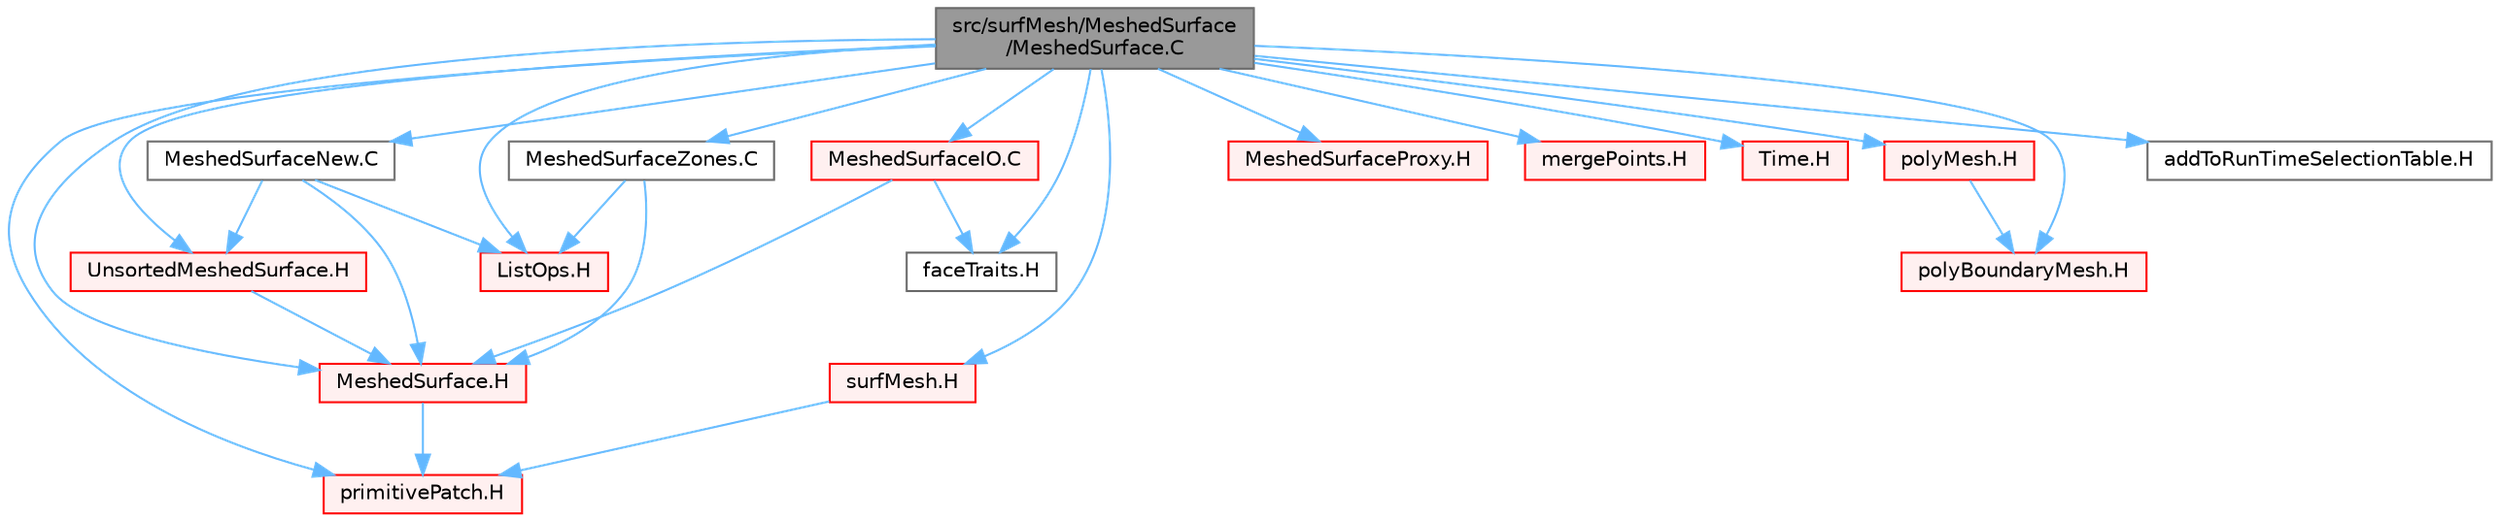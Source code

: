 digraph "src/surfMesh/MeshedSurface/MeshedSurface.C"
{
 // LATEX_PDF_SIZE
  bgcolor="transparent";
  edge [fontname=Helvetica,fontsize=10,labelfontname=Helvetica,labelfontsize=10];
  node [fontname=Helvetica,fontsize=10,shape=box,height=0.2,width=0.4];
  Node1 [id="Node000001",label="src/surfMesh/MeshedSurface\l/MeshedSurface.C",height=0.2,width=0.4,color="gray40", fillcolor="grey60", style="filled", fontcolor="black",tooltip=" "];
  Node1 -> Node2 [id="edge1_Node000001_Node000002",color="steelblue1",style="solid",tooltip=" "];
  Node2 [id="Node000002",label="MeshedSurface.H",height=0.2,width=0.4,color="red", fillcolor="#FFF0F0", style="filled",URL="$MeshedSurface_8H.html",tooltip=" "];
  Node2 -> Node3 [id="edge2_Node000002_Node000003",color="steelblue1",style="solid",tooltip=" "];
  Node3 [id="Node000003",label="primitivePatch.H",height=0.2,width=0.4,color="red", fillcolor="#FFF0F0", style="filled",URL="$primitivePatch_8H.html",tooltip=" "];
  Node1 -> Node265 [id="edge3_Node000001_Node000265",color="steelblue1",style="solid",tooltip=" "];
  Node265 [id="Node000265",label="UnsortedMeshedSurface.H",height=0.2,width=0.4,color="red", fillcolor="#FFF0F0", style="filled",URL="$UnsortedMeshedSurface_8H.html",tooltip=" "];
  Node265 -> Node2 [id="edge4_Node000265_Node000002",color="steelblue1",style="solid",tooltip=" "];
  Node1 -> Node266 [id="edge5_Node000001_Node000266",color="steelblue1",style="solid",tooltip=" "];
  Node266 [id="Node000266",label="MeshedSurfaceProxy.H",height=0.2,width=0.4,color="red", fillcolor="#FFF0F0", style="filled",URL="$MeshedSurfaceProxy_8H.html",tooltip=" "];
  Node1 -> Node267 [id="edge6_Node000001_Node000267",color="steelblue1",style="solid",tooltip=" "];
  Node267 [id="Node000267",label="mergePoints.H",height=0.2,width=0.4,color="red", fillcolor="#FFF0F0", style="filled",URL="$mergePoints_8H.html",tooltip="Geometric merging of points. See below."];
  Node1 -> Node268 [id="edge7_Node000001_Node000268",color="steelblue1",style="solid",tooltip=" "];
  Node268 [id="Node000268",label="Time.H",height=0.2,width=0.4,color="red", fillcolor="#FFF0F0", style="filled",URL="$Time_8H.html",tooltip=" "];
  Node1 -> Node164 [id="edge8_Node000001_Node000164",color="steelblue1",style="solid",tooltip=" "];
  Node164 [id="Node000164",label="ListOps.H",height=0.2,width=0.4,color="red", fillcolor="#FFF0F0", style="filled",URL="$ListOps_8H.html",tooltip="Various functions to operate on Lists."];
  Node1 -> Node331 [id="edge9_Node000001_Node000331",color="steelblue1",style="solid",tooltip=" "];
  Node331 [id="Node000331",label="polyBoundaryMesh.H",height=0.2,width=0.4,color="red", fillcolor="#FFF0F0", style="filled",URL="$polyBoundaryMesh_8H.html",tooltip=" "];
  Node1 -> Node336 [id="edge10_Node000001_Node000336",color="steelblue1",style="solid",tooltip=" "];
  Node336 [id="Node000336",label="polyMesh.H",height=0.2,width=0.4,color="red", fillcolor="#FFF0F0", style="filled",URL="$polyMesh_8H.html",tooltip=" "];
  Node336 -> Node331 [id="edge11_Node000336_Node000331",color="steelblue1",style="solid",tooltip=" "];
  Node1 -> Node368 [id="edge12_Node000001_Node000368",color="steelblue1",style="solid",tooltip=" "];
  Node368 [id="Node000368",label="surfMesh.H",height=0.2,width=0.4,color="red", fillcolor="#FFF0F0", style="filled",URL="$surfMesh_8H.html",tooltip=" "];
  Node368 -> Node3 [id="edge13_Node000368_Node000003",color="steelblue1",style="solid",tooltip=" "];
  Node1 -> Node3 [id="edge14_Node000001_Node000003",color="steelblue1",style="solid",tooltip=" "];
  Node1 -> Node373 [id="edge15_Node000001_Node000373",color="steelblue1",style="solid",tooltip=" "];
  Node373 [id="Node000373",label="faceTraits.H",height=0.2,width=0.4,color="grey40", fillcolor="white", style="filled",URL="$faceTraits_8H.html",tooltip=" "];
  Node1 -> Node374 [id="edge16_Node000001_Node000374",color="steelblue1",style="solid",tooltip=" "];
  Node374 [id="Node000374",label="addToRunTimeSelectionTable.H",height=0.2,width=0.4,color="grey40", fillcolor="white", style="filled",URL="$addToRunTimeSelectionTable_8H.html",tooltip="Macros for easy insertion into run-time selection tables."];
  Node1 -> Node375 [id="edge17_Node000001_Node000375",color="steelblue1",style="solid",tooltip=" "];
  Node375 [id="Node000375",label="MeshedSurfaceZones.C",height=0.2,width=0.4,color="grey40", fillcolor="white", style="filled",URL="$MeshedSurfaceZones_8C.html",tooltip=" "];
  Node375 -> Node2 [id="edge18_Node000375_Node000002",color="steelblue1",style="solid",tooltip=" "];
  Node375 -> Node164 [id="edge19_Node000375_Node000164",color="steelblue1",style="solid",tooltip=" "];
  Node1 -> Node376 [id="edge20_Node000001_Node000376",color="steelblue1",style="solid",tooltip=" "];
  Node376 [id="Node000376",label="MeshedSurfaceIO.C",height=0.2,width=0.4,color="red", fillcolor="#FFF0F0", style="filled",URL="$MeshedSurfaceIO_8C.html",tooltip=" "];
  Node376 -> Node2 [id="edge21_Node000376_Node000002",color="steelblue1",style="solid",tooltip=" "];
  Node376 -> Node373 [id="edge22_Node000376_Node000373",color="steelblue1",style="solid",tooltip=" "];
  Node1 -> Node377 [id="edge23_Node000001_Node000377",color="steelblue1",style="solid",tooltip=" "];
  Node377 [id="Node000377",label="MeshedSurfaceNew.C",height=0.2,width=0.4,color="grey40", fillcolor="white", style="filled",URL="$MeshedSurfaceNew_8C.html",tooltip=" "];
  Node377 -> Node2 [id="edge24_Node000377_Node000002",color="steelblue1",style="solid",tooltip=" "];
  Node377 -> Node265 [id="edge25_Node000377_Node000265",color="steelblue1",style="solid",tooltip=" "];
  Node377 -> Node164 [id="edge26_Node000377_Node000164",color="steelblue1",style="solid",tooltip=" "];
}
